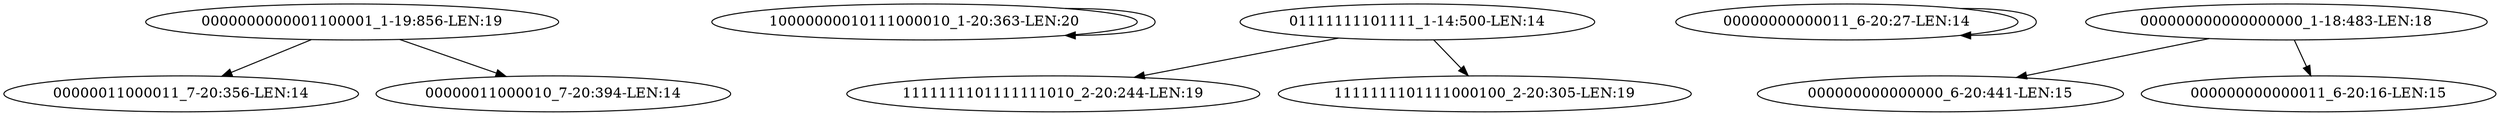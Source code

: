 digraph G {
    "0000000000001100001_1-19:856-LEN:19" -> "00000011000011_7-20:356-LEN:14";
    "0000000000001100001_1-19:856-LEN:19" -> "00000011000010_7-20:394-LEN:14";
    "10000000010111000010_1-20:363-LEN:20" -> "10000000010111000010_1-20:363-LEN:20";
    "01111111101111_1-14:500-LEN:14" -> "1111111101111111010_2-20:244-LEN:19";
    "01111111101111_1-14:500-LEN:14" -> "1111111101111000100_2-20:305-LEN:19";
    "00000000000011_6-20:27-LEN:14" -> "00000000000011_6-20:27-LEN:14";
    "000000000000000000_1-18:483-LEN:18" -> "000000000000000_6-20:441-LEN:15";
    "000000000000000000_1-18:483-LEN:18" -> "000000000000011_6-20:16-LEN:15";
}
